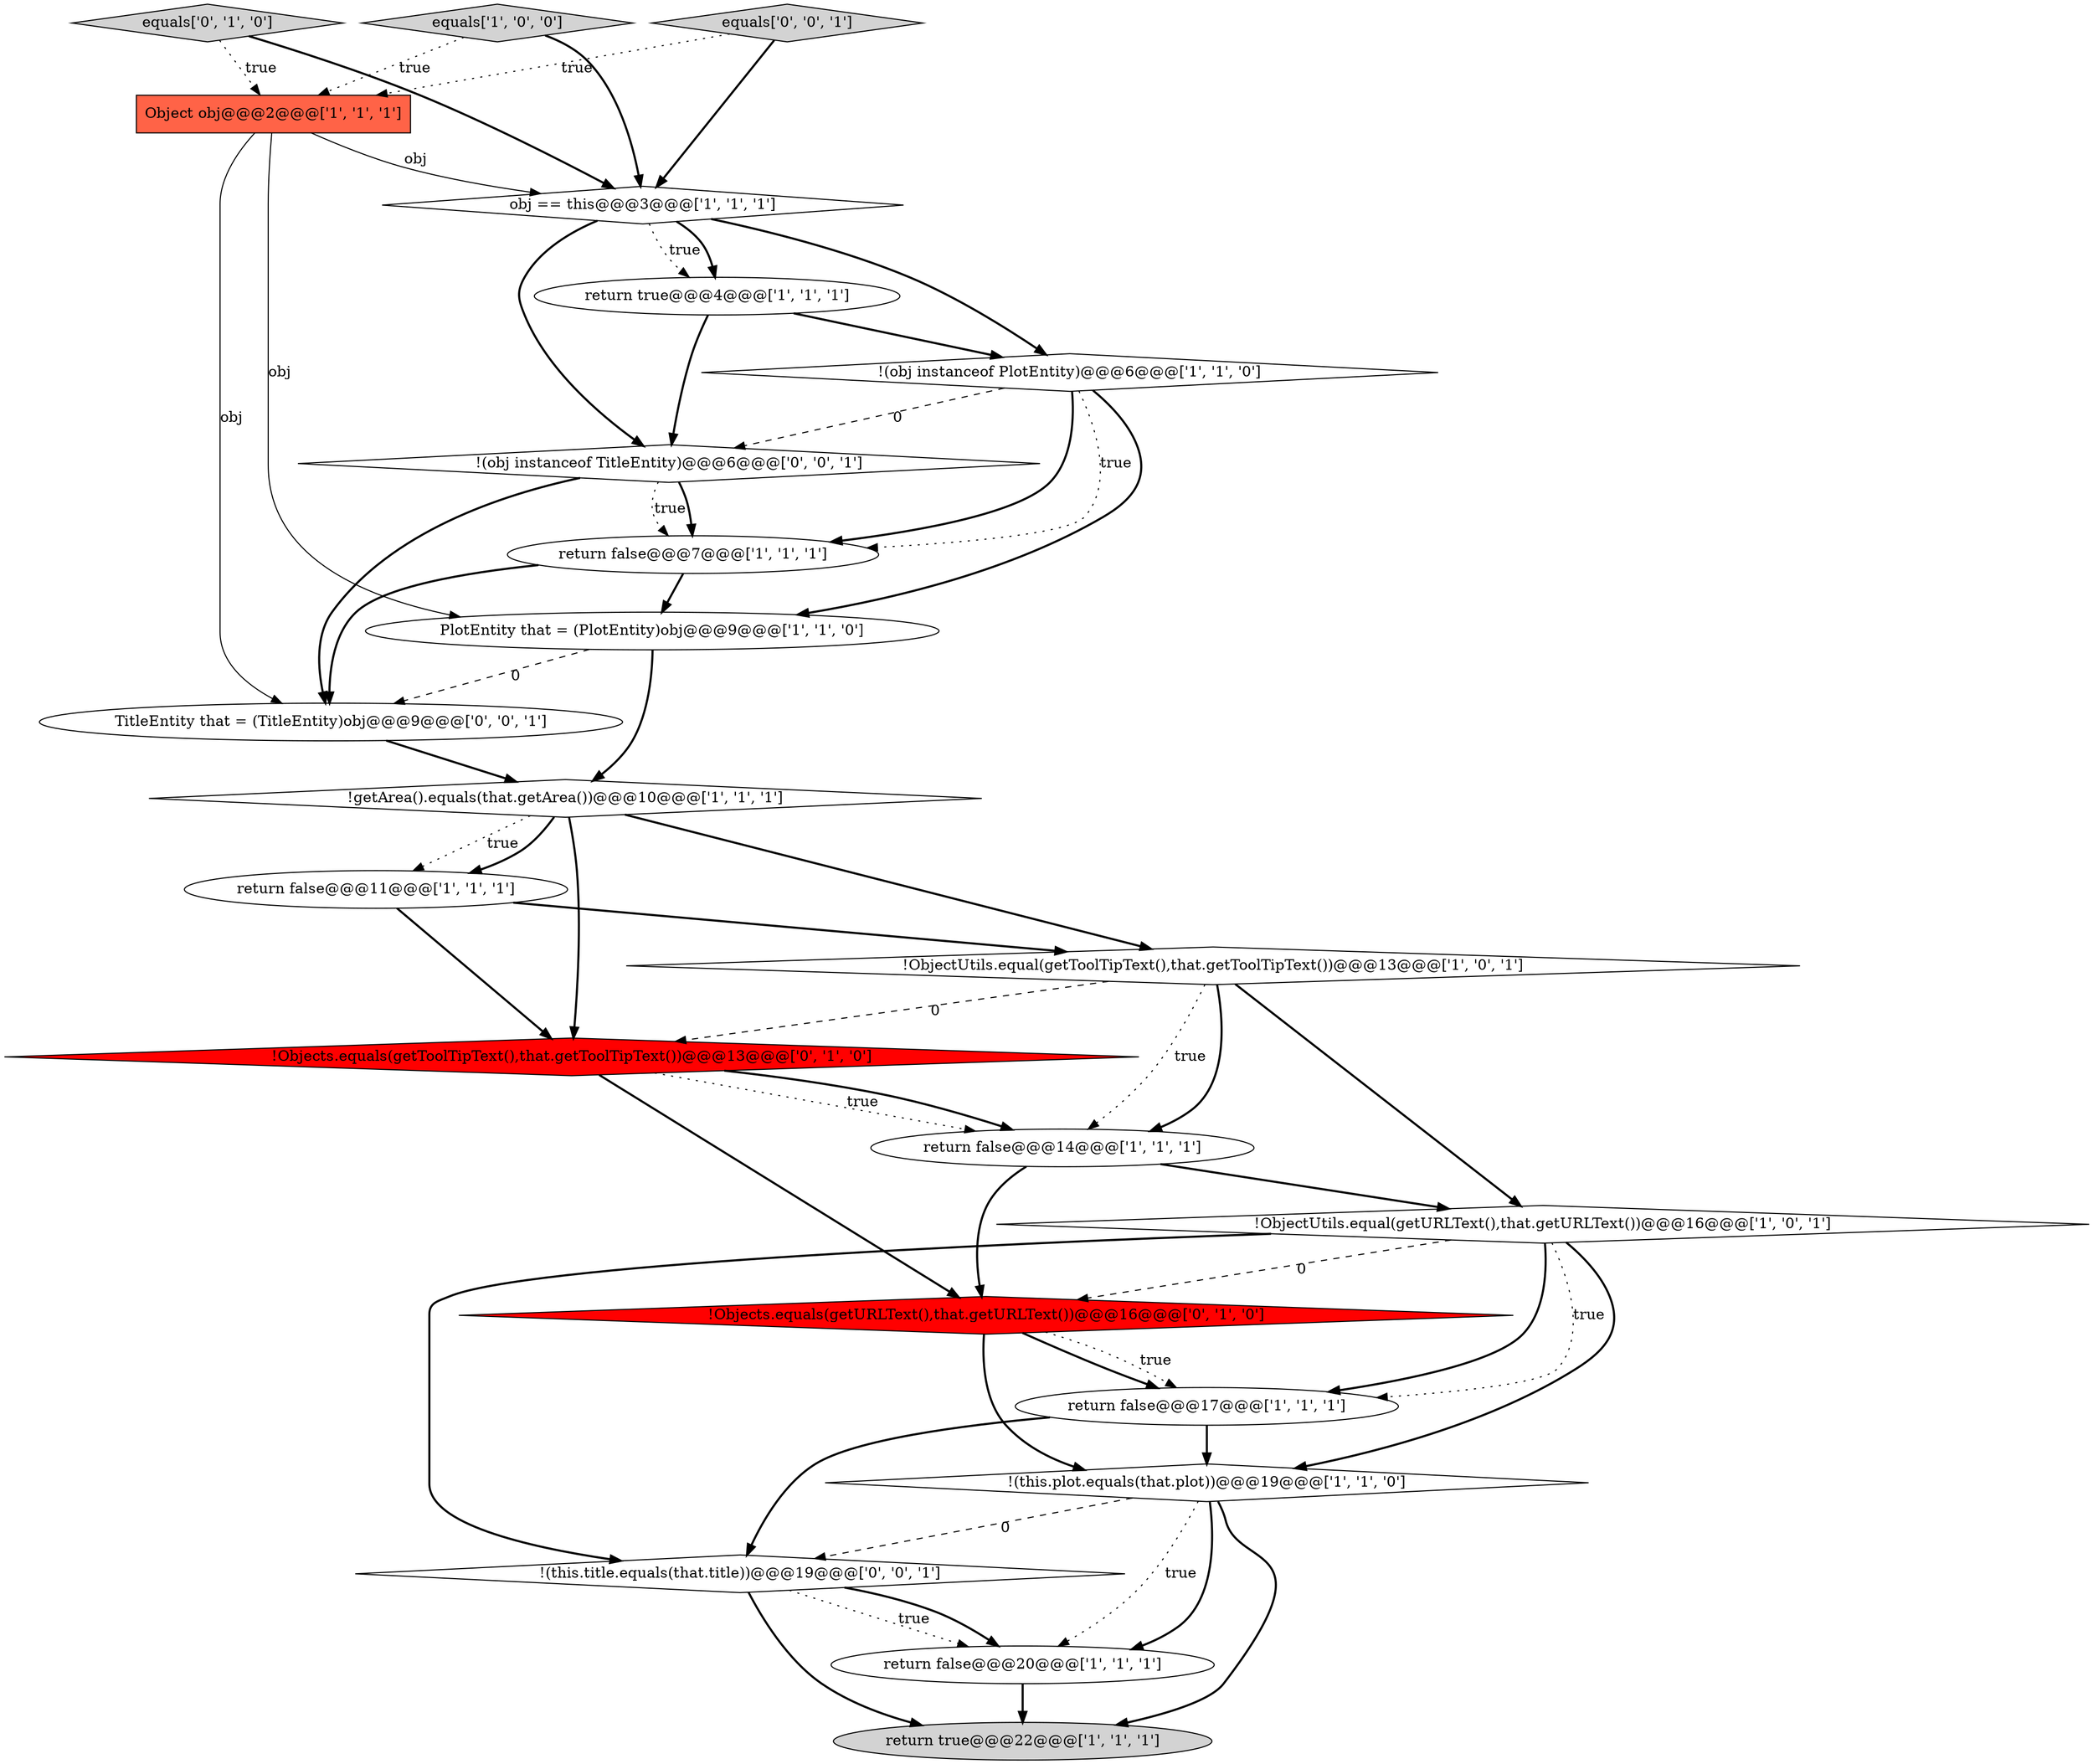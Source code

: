 digraph {
21 [style = filled, label = "!(this.title.equals(that.title))@@@19@@@['0', '0', '1']", fillcolor = white, shape = diamond image = "AAA0AAABBB3BBB"];
16 [style = filled, label = "!Objects.equals(getURLText(),that.getURLText())@@@16@@@['0', '1', '0']", fillcolor = red, shape = diamond image = "AAA1AAABBB2BBB"];
8 [style = filled, label = "!ObjectUtils.equal(getURLText(),that.getURLText())@@@16@@@['1', '0', '1']", fillcolor = white, shape = diamond image = "AAA0AAABBB1BBB"];
4 [style = filled, label = "return false@@@17@@@['1', '1', '1']", fillcolor = white, shape = ellipse image = "AAA0AAABBB1BBB"];
13 [style = filled, label = "PlotEntity that = (PlotEntity)obj@@@9@@@['1', '1', '0']", fillcolor = white, shape = ellipse image = "AAA0AAABBB1BBB"];
2 [style = filled, label = "Object obj@@@2@@@['1', '1', '1']", fillcolor = tomato, shape = box image = "AAA0AAABBB1BBB"];
5 [style = filled, label = "!(obj instanceof PlotEntity)@@@6@@@['1', '1', '0']", fillcolor = white, shape = diamond image = "AAA0AAABBB1BBB"];
17 [style = filled, label = "equals['0', '1', '0']", fillcolor = lightgray, shape = diamond image = "AAA0AAABBB2BBB"];
15 [style = filled, label = "equals['1', '0', '0']", fillcolor = lightgray, shape = diamond image = "AAA0AAABBB1BBB"];
0 [style = filled, label = "return false@@@7@@@['1', '1', '1']", fillcolor = white, shape = ellipse image = "AAA0AAABBB1BBB"];
7 [style = filled, label = "return false@@@20@@@['1', '1', '1']", fillcolor = white, shape = ellipse image = "AAA0AAABBB1BBB"];
3 [style = filled, label = "obj == this@@@3@@@['1', '1', '1']", fillcolor = white, shape = diamond image = "AAA0AAABBB1BBB"];
11 [style = filled, label = "!ObjectUtils.equal(getToolTipText(),that.getToolTipText())@@@13@@@['1', '0', '1']", fillcolor = white, shape = diamond image = "AAA0AAABBB1BBB"];
1 [style = filled, label = "return false@@@11@@@['1', '1', '1']", fillcolor = white, shape = ellipse image = "AAA0AAABBB1BBB"];
18 [style = filled, label = "!Objects.equals(getToolTipText(),that.getToolTipText())@@@13@@@['0', '1', '0']", fillcolor = red, shape = diamond image = "AAA1AAABBB2BBB"];
19 [style = filled, label = "equals['0', '0', '1']", fillcolor = lightgray, shape = diamond image = "AAA0AAABBB3BBB"];
22 [style = filled, label = "TitleEntity that = (TitleEntity)obj@@@9@@@['0', '0', '1']", fillcolor = white, shape = ellipse image = "AAA0AAABBB3BBB"];
10 [style = filled, label = "!getArea().equals(that.getArea())@@@10@@@['1', '1', '1']", fillcolor = white, shape = diamond image = "AAA0AAABBB1BBB"];
6 [style = filled, label = "return false@@@14@@@['1', '1', '1']", fillcolor = white, shape = ellipse image = "AAA0AAABBB1BBB"];
9 [style = filled, label = "return true@@@4@@@['1', '1', '1']", fillcolor = white, shape = ellipse image = "AAA0AAABBB1BBB"];
20 [style = filled, label = "!(obj instanceof TitleEntity)@@@6@@@['0', '0', '1']", fillcolor = white, shape = diamond image = "AAA0AAABBB3BBB"];
14 [style = filled, label = "!(this.plot.equals(that.plot))@@@19@@@['1', '1', '0']", fillcolor = white, shape = diamond image = "AAA0AAABBB1BBB"];
12 [style = filled, label = "return true@@@22@@@['1', '1', '1']", fillcolor = lightgray, shape = ellipse image = "AAA0AAABBB1BBB"];
13->10 [style = bold, label=""];
10->18 [style = bold, label=""];
4->14 [style = bold, label=""];
8->16 [style = dashed, label="0"];
0->13 [style = bold, label=""];
7->12 [style = bold, label=""];
19->2 [style = dotted, label="true"];
15->2 [style = dotted, label="true"];
20->0 [style = dotted, label="true"];
11->6 [style = bold, label=""];
20->0 [style = bold, label=""];
4->21 [style = bold, label=""];
8->14 [style = bold, label=""];
1->18 [style = bold, label=""];
9->20 [style = bold, label=""];
5->0 [style = dotted, label="true"];
3->9 [style = dotted, label="true"];
16->4 [style = dotted, label="true"];
15->3 [style = bold, label=""];
8->4 [style = dotted, label="true"];
1->11 [style = bold, label=""];
14->7 [style = bold, label=""];
18->6 [style = dotted, label="true"];
20->22 [style = bold, label=""];
21->12 [style = bold, label=""];
5->20 [style = dashed, label="0"];
3->9 [style = bold, label=""];
2->13 [style = solid, label="obj"];
3->5 [style = bold, label=""];
3->20 [style = bold, label=""];
5->0 [style = bold, label=""];
18->6 [style = bold, label=""];
6->16 [style = bold, label=""];
11->6 [style = dotted, label="true"];
11->18 [style = dashed, label="0"];
5->13 [style = bold, label=""];
21->7 [style = dotted, label="true"];
14->12 [style = bold, label=""];
14->7 [style = dotted, label="true"];
6->8 [style = bold, label=""];
0->22 [style = bold, label=""];
22->10 [style = bold, label=""];
17->3 [style = bold, label=""];
9->5 [style = bold, label=""];
8->21 [style = bold, label=""];
21->7 [style = bold, label=""];
2->3 [style = solid, label="obj"];
11->8 [style = bold, label=""];
16->14 [style = bold, label=""];
14->21 [style = dashed, label="0"];
17->2 [style = dotted, label="true"];
10->1 [style = dotted, label="true"];
8->4 [style = bold, label=""];
2->22 [style = solid, label="obj"];
16->4 [style = bold, label=""];
10->1 [style = bold, label=""];
13->22 [style = dashed, label="0"];
19->3 [style = bold, label=""];
10->11 [style = bold, label=""];
18->16 [style = bold, label=""];
}
